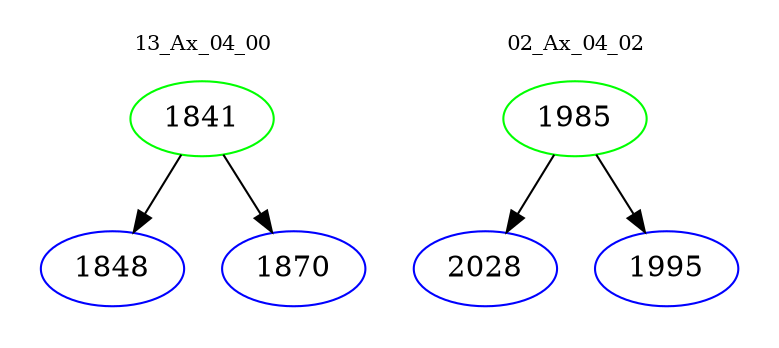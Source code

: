 digraph{
subgraph cluster_0 {
color = white
label = "13_Ax_04_00";
fontsize=10;
T0_1841 [label="1841", color="green"]
T0_1841 -> T0_1848 [color="black"]
T0_1848 [label="1848", color="blue"]
T0_1841 -> T0_1870 [color="black"]
T0_1870 [label="1870", color="blue"]
}
subgraph cluster_1 {
color = white
label = "02_Ax_04_02";
fontsize=10;
T1_1985 [label="1985", color="green"]
T1_1985 -> T1_2028 [color="black"]
T1_2028 [label="2028", color="blue"]
T1_1985 -> T1_1995 [color="black"]
T1_1995 [label="1995", color="blue"]
}
}
